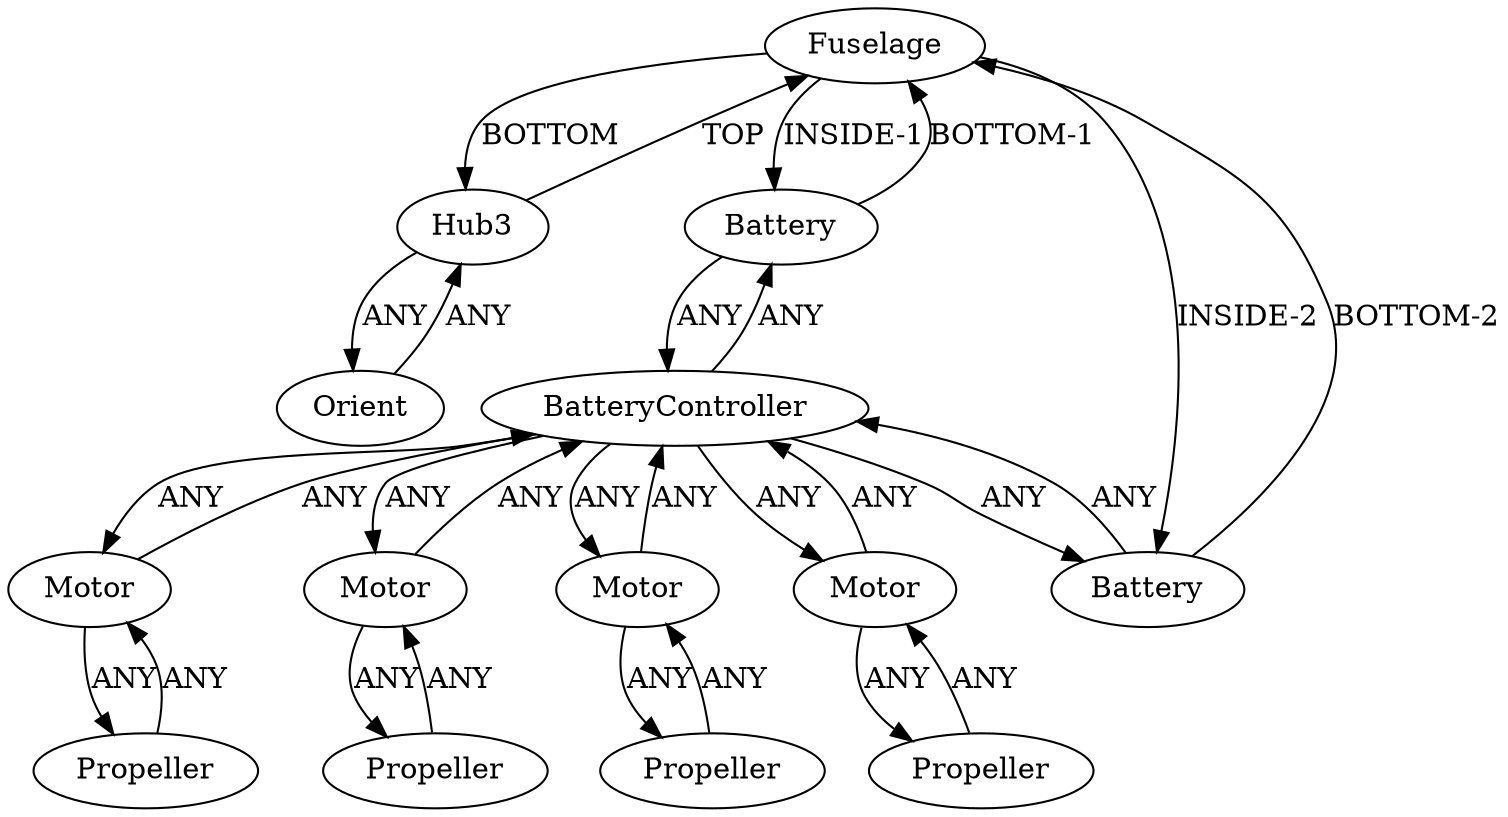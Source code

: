 /* Created by igraph 0.10.2 */
digraph {
  0 [
    instance=Fuselage_instance_1
    label=Fuselage
  ];
  1 [
    instance=Motor_instance_1
    label=Motor
  ];
  2 [
    instance=Hub3_instance_4
    label=Hub3
  ];
  3 [
    instance=Propeller_instance_1
    label=Propeller
  ];
  4 [
    instance=Propeller_instance_2
    label=Propeller
  ];
  5 [
    instance=Motor_instance_2
    label=Motor
  ];
  6 [
    instance=Motor_instance_3
    label=Motor
  ];
  7 [
    instance=Propeller_instance_3
    label=Propeller
  ];
  8 [
    instance=Battery_instance_1
    label=Battery
  ];
  9 [
    instance=Battery_instance_2
    label=Battery
  ];
  10 [
    instance=Orient
    label=Orient
  ];
  11 [
    instance=Motor_instance_4
    label=Motor
  ];
  12 [
    instance=Propeller_instance_4
    label=Propeller
  ];
  13 [
    instance=BatteryController_instance_1
    label=BatteryController
  ];

  0 -> 2 [
    label=BOTTOM
  ];
  0 -> 8 [
    label="INSIDE-1"
  ];
  0 -> 9 [
    label="INSIDE-2"
  ];
  1 -> 3 [
    label=ANY
  ];
  1 -> 13 [
    label=ANY
  ];
  2 -> 0 [
    label=TOP
  ];
  2 -> 10 [
    label=ANY
  ];
  3 -> 1 [
    label=ANY
  ];
  4 -> 5 [
    label=ANY
  ];
  5 -> 4 [
    label=ANY
  ];
  5 -> 13 [
    label=ANY
  ];
  6 -> 7 [
    label=ANY
  ];
  6 -> 13 [
    label=ANY
  ];
  7 -> 6 [
    label=ANY
  ];
  8 -> 0 [
    label="BOTTOM-1"
  ];
  8 -> 13 [
    label=ANY
  ];
  9 -> 0 [
    label="BOTTOM-2"
  ];
  9 -> 13 [
    label=ANY
  ];
  10 -> 2 [
    label=ANY
  ];
  11 -> 12 [
    label=ANY
  ];
  11 -> 13 [
    label=ANY
  ];
  12 -> 11 [
    label=ANY
  ];
  13 -> 1 [
    label=ANY
  ];
  13 -> 5 [
    label=ANY
  ];
  13 -> 6 [
    label=ANY
  ];
  13 -> 8 [
    label=ANY
  ];
  13 -> 9 [
    label=ANY
  ];
  13 -> 11 [
    label=ANY
  ];
}
